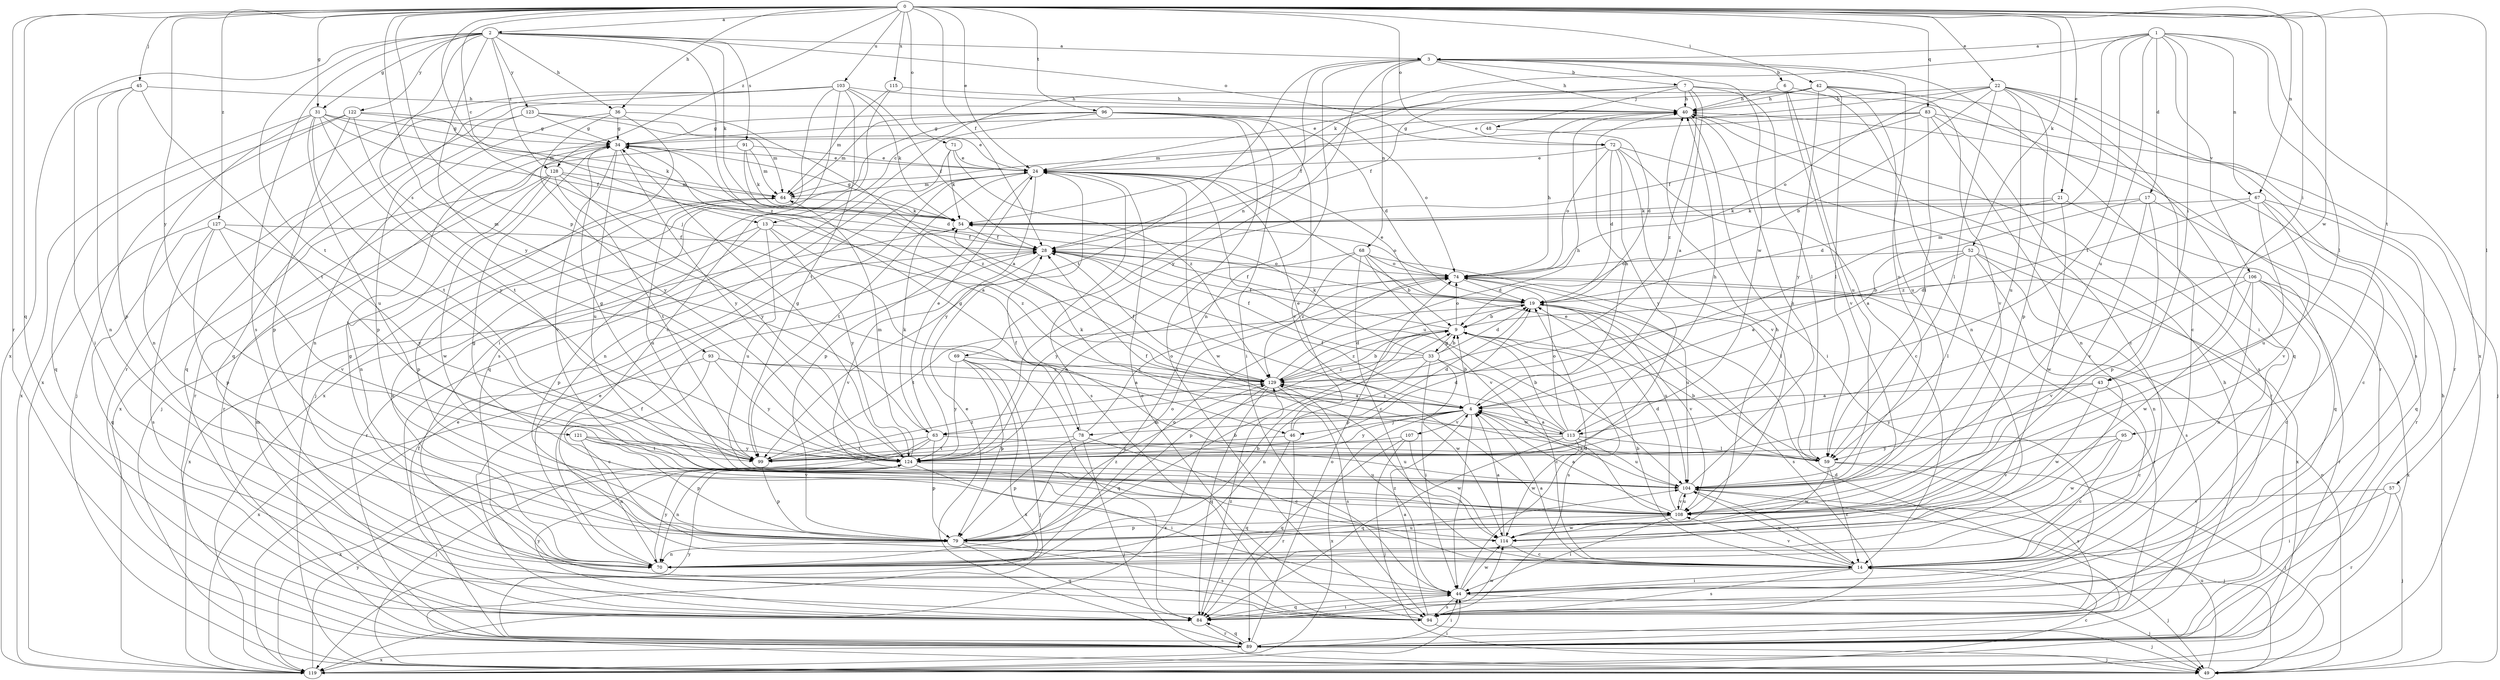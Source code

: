 strict digraph  {
0;
1;
2;
3;
4;
6;
7;
9;
13;
14;
17;
19;
21;
22;
24;
28;
31;
33;
34;
36;
40;
42;
43;
44;
45;
46;
48;
49;
52;
54;
57;
59;
63;
64;
67;
68;
69;
70;
71;
72;
74;
78;
79;
83;
84;
89;
91;
93;
94;
95;
96;
99;
103;
104;
106;
107;
108;
113;
114;
115;
119;
121;
122;
123;
124;
127;
128;
129;
0 -> 2  [label=a];
0 -> 13  [label=c];
0 -> 21  [label=e];
0 -> 22  [label=e];
0 -> 24  [label=e];
0 -> 28  [label=f];
0 -> 31  [label=g];
0 -> 36  [label=h];
0 -> 42  [label=i];
0 -> 43  [label=i];
0 -> 45  [label=j];
0 -> 46  [label=j];
0 -> 52  [label=k];
0 -> 57  [label=l];
0 -> 63  [label=m];
0 -> 67  [label=n];
0 -> 71  [label=o];
0 -> 72  [label=o];
0 -> 78  [label=p];
0 -> 83  [label=q];
0 -> 84  [label=q];
0 -> 89  [label=r];
0 -> 95  [label=t];
0 -> 96  [label=t];
0 -> 103  [label=u];
0 -> 113  [label=w];
0 -> 115  [label=x];
0 -> 121  [label=y];
0 -> 127  [label=z];
0 -> 128  [label=z];
1 -> 3  [label=a];
1 -> 17  [label=d];
1 -> 43  [label=i];
1 -> 54  [label=k];
1 -> 59  [label=l];
1 -> 63  [label=m];
1 -> 67  [label=n];
1 -> 99  [label=t];
1 -> 104  [label=u];
1 -> 106  [label=v];
1 -> 119  [label=x];
2 -> 3  [label=a];
2 -> 31  [label=g];
2 -> 36  [label=h];
2 -> 54  [label=k];
2 -> 72  [label=o];
2 -> 91  [label=s];
2 -> 93  [label=s];
2 -> 94  [label=s];
2 -> 99  [label=t];
2 -> 119  [label=x];
2 -> 122  [label=y];
2 -> 123  [label=y];
2 -> 124  [label=y];
2 -> 128  [label=z];
2 -> 129  [label=z];
3 -> 6  [label=b];
3 -> 7  [label=b];
3 -> 40  [label=h];
3 -> 44  [label=i];
3 -> 68  [label=n];
3 -> 69  [label=n];
3 -> 70  [label=n];
3 -> 99  [label=t];
3 -> 104  [label=u];
3 -> 113  [label=w];
3 -> 124  [label=y];
4 -> 9  [label=b];
4 -> 40  [label=h];
4 -> 44  [label=i];
4 -> 46  [label=j];
4 -> 63  [label=m];
4 -> 78  [label=p];
4 -> 107  [label=v];
4 -> 113  [label=w];
4 -> 119  [label=x];
4 -> 124  [label=y];
4 -> 129  [label=z];
6 -> 40  [label=h];
6 -> 70  [label=n];
6 -> 104  [label=u];
6 -> 108  [label=v];
7 -> 4  [label=a];
7 -> 13  [label=c];
7 -> 28  [label=f];
7 -> 40  [label=h];
7 -> 48  [label=j];
7 -> 59  [label=l];
7 -> 89  [label=r];
7 -> 129  [label=z];
9 -> 28  [label=f];
9 -> 33  [label=g];
9 -> 74  [label=o];
9 -> 79  [label=p];
9 -> 94  [label=s];
9 -> 129  [label=z];
13 -> 28  [label=f];
13 -> 70  [label=n];
13 -> 79  [label=p];
13 -> 104  [label=u];
13 -> 124  [label=y];
13 -> 129  [label=z];
14 -> 4  [label=a];
14 -> 9  [label=b];
14 -> 44  [label=i];
14 -> 49  [label=j];
14 -> 94  [label=s];
14 -> 104  [label=u];
14 -> 108  [label=v];
17 -> 4  [label=a];
17 -> 54  [label=k];
17 -> 79  [label=p];
17 -> 89  [label=r];
17 -> 108  [label=v];
19 -> 9  [label=b];
19 -> 24  [label=e];
19 -> 28  [label=f];
19 -> 94  [label=s];
19 -> 99  [label=t];
19 -> 104  [label=u];
19 -> 108  [label=v];
21 -> 19  [label=d];
21 -> 54  [label=k];
21 -> 84  [label=q];
21 -> 114  [label=w];
22 -> 9  [label=b];
22 -> 14  [label=c];
22 -> 24  [label=e];
22 -> 40  [label=h];
22 -> 59  [label=l];
22 -> 74  [label=o];
22 -> 79  [label=p];
22 -> 89  [label=r];
22 -> 94  [label=s];
22 -> 104  [label=u];
24 -> 64  [label=m];
24 -> 79  [label=p];
24 -> 94  [label=s];
24 -> 99  [label=t];
24 -> 104  [label=u];
24 -> 114  [label=w];
24 -> 124  [label=y];
28 -> 74  [label=o];
28 -> 108  [label=v];
28 -> 119  [label=x];
31 -> 28  [label=f];
31 -> 34  [label=g];
31 -> 64  [label=m];
31 -> 70  [label=n];
31 -> 99  [label=t];
31 -> 104  [label=u];
31 -> 119  [label=x];
31 -> 124  [label=y];
33 -> 9  [label=b];
33 -> 14  [label=c];
33 -> 19  [label=d];
33 -> 28  [label=f];
33 -> 44  [label=i];
33 -> 54  [label=k];
33 -> 70  [label=n];
33 -> 114  [label=w];
33 -> 129  [label=z];
34 -> 24  [label=e];
34 -> 49  [label=j];
34 -> 89  [label=r];
34 -> 104  [label=u];
34 -> 108  [label=v];
34 -> 124  [label=y];
34 -> 129  [label=z];
36 -> 4  [label=a];
36 -> 34  [label=g];
36 -> 49  [label=j];
36 -> 70  [label=n];
36 -> 124  [label=y];
40 -> 34  [label=g];
40 -> 44  [label=i];
40 -> 94  [label=s];
42 -> 24  [label=e];
42 -> 28  [label=f];
42 -> 40  [label=h];
42 -> 59  [label=l];
42 -> 84  [label=q];
42 -> 104  [label=u];
42 -> 108  [label=v];
42 -> 124  [label=y];
43 -> 4  [label=a];
43 -> 14  [label=c];
43 -> 114  [label=w];
43 -> 124  [label=y];
44 -> 19  [label=d];
44 -> 49  [label=j];
44 -> 84  [label=q];
44 -> 94  [label=s];
44 -> 114  [label=w];
44 -> 129  [label=z];
45 -> 40  [label=h];
45 -> 44  [label=i];
45 -> 70  [label=n];
45 -> 79  [label=p];
45 -> 99  [label=t];
46 -> 19  [label=d];
46 -> 24  [label=e];
46 -> 84  [label=q];
46 -> 89  [label=r];
46 -> 124  [label=y];
48 -> 19  [label=d];
49 -> 40  [label=h];
49 -> 74  [label=o];
49 -> 104  [label=u];
52 -> 4  [label=a];
52 -> 9  [label=b];
52 -> 59  [label=l];
52 -> 70  [label=n];
52 -> 74  [label=o];
52 -> 94  [label=s];
52 -> 119  [label=x];
54 -> 28  [label=f];
54 -> 34  [label=g];
54 -> 74  [label=o];
54 -> 89  [label=r];
57 -> 44  [label=i];
57 -> 49  [label=j];
57 -> 89  [label=r];
57 -> 108  [label=v];
59 -> 9  [label=b];
59 -> 14  [label=c];
59 -> 24  [label=e];
59 -> 28  [label=f];
59 -> 34  [label=g];
59 -> 49  [label=j];
59 -> 94  [label=s];
59 -> 114  [label=w];
63 -> 24  [label=e];
63 -> 49  [label=j];
63 -> 54  [label=k];
63 -> 79  [label=p];
63 -> 99  [label=t];
63 -> 104  [label=u];
63 -> 119  [label=x];
64 -> 54  [label=k];
64 -> 79  [label=p];
64 -> 104  [label=u];
67 -> 14  [label=c];
67 -> 54  [label=k];
67 -> 84  [label=q];
67 -> 104  [label=u];
67 -> 108  [label=v];
67 -> 129  [label=z];
68 -> 9  [label=b];
68 -> 14  [label=c];
68 -> 59  [label=l];
68 -> 74  [label=o];
68 -> 108  [label=v];
68 -> 124  [label=y];
68 -> 129  [label=z];
69 -> 49  [label=j];
69 -> 79  [label=p];
69 -> 84  [label=q];
69 -> 119  [label=x];
69 -> 124  [label=y];
69 -> 129  [label=z];
70 -> 9  [label=b];
70 -> 28  [label=f];
70 -> 34  [label=g];
70 -> 74  [label=o];
70 -> 104  [label=u];
70 -> 124  [label=y];
71 -> 24  [label=e];
71 -> 54  [label=k];
71 -> 70  [label=n];
71 -> 129  [label=z];
72 -> 14  [label=c];
72 -> 19  [label=d];
72 -> 24  [label=e];
72 -> 74  [label=o];
72 -> 89  [label=r];
72 -> 108  [label=v];
72 -> 124  [label=y];
74 -> 19  [label=d];
74 -> 40  [label=h];
74 -> 89  [label=r];
74 -> 104  [label=u];
78 -> 14  [label=c];
78 -> 28  [label=f];
78 -> 49  [label=j];
78 -> 74  [label=o];
78 -> 79  [label=p];
78 -> 99  [label=t];
79 -> 9  [label=b];
79 -> 40  [label=h];
79 -> 70  [label=n];
79 -> 74  [label=o];
79 -> 84  [label=q];
79 -> 94  [label=s];
79 -> 129  [label=z];
83 -> 14  [label=c];
83 -> 28  [label=f];
83 -> 34  [label=g];
83 -> 49  [label=j];
83 -> 59  [label=l];
83 -> 64  [label=m];
83 -> 70  [label=n];
84 -> 24  [label=e];
84 -> 44  [label=i];
84 -> 89  [label=r];
84 -> 114  [label=w];
84 -> 124  [label=y];
84 -> 129  [label=z];
89 -> 19  [label=d];
89 -> 24  [label=e];
89 -> 28  [label=f];
89 -> 40  [label=h];
89 -> 44  [label=i];
89 -> 49  [label=j];
89 -> 64  [label=m];
89 -> 74  [label=o];
89 -> 84  [label=q];
89 -> 119  [label=x];
89 -> 124  [label=y];
91 -> 19  [label=d];
91 -> 24  [label=e];
91 -> 54  [label=k];
91 -> 64  [label=m];
91 -> 119  [label=x];
93 -> 4  [label=a];
93 -> 14  [label=c];
93 -> 119  [label=x];
93 -> 124  [label=y];
93 -> 129  [label=z];
94 -> 4  [label=a];
94 -> 24  [label=e];
94 -> 49  [label=j];
95 -> 14  [label=c];
95 -> 108  [label=v];
95 -> 114  [label=w];
95 -> 124  [label=y];
96 -> 19  [label=d];
96 -> 34  [label=g];
96 -> 44  [label=i];
96 -> 64  [label=m];
96 -> 74  [label=o];
96 -> 84  [label=q];
96 -> 94  [label=s];
96 -> 108  [label=v];
96 -> 119  [label=x];
99 -> 34  [label=g];
99 -> 79  [label=p];
99 -> 129  [label=z];
103 -> 28  [label=f];
103 -> 40  [label=h];
103 -> 44  [label=i];
103 -> 54  [label=k];
103 -> 84  [label=q];
103 -> 89  [label=r];
103 -> 94  [label=s];
103 -> 99  [label=t];
103 -> 119  [label=x];
104 -> 4  [label=a];
104 -> 14  [label=c];
104 -> 40  [label=h];
104 -> 49  [label=j];
104 -> 108  [label=v];
106 -> 14  [label=c];
106 -> 19  [label=d];
106 -> 70  [label=n];
106 -> 89  [label=r];
106 -> 108  [label=v];
106 -> 114  [label=w];
106 -> 119  [label=x];
107 -> 49  [label=j];
107 -> 84  [label=q];
107 -> 99  [label=t];
107 -> 114  [label=w];
108 -> 4  [label=a];
108 -> 19  [label=d];
108 -> 44  [label=i];
108 -> 79  [label=p];
108 -> 104  [label=u];
108 -> 114  [label=w];
113 -> 4  [label=a];
113 -> 9  [label=b];
113 -> 28  [label=f];
113 -> 40  [label=h];
113 -> 54  [label=k];
113 -> 59  [label=l];
113 -> 74  [label=o];
113 -> 84  [label=q];
113 -> 99  [label=t];
113 -> 104  [label=u];
113 -> 114  [label=w];
114 -> 4  [label=a];
114 -> 14  [label=c];
114 -> 34  [label=g];
115 -> 14  [label=c];
115 -> 40  [label=h];
115 -> 64  [label=m];
119 -> 14  [label=c];
119 -> 24  [label=e];
119 -> 44  [label=i];
119 -> 124  [label=y];
121 -> 70  [label=n];
121 -> 79  [label=p];
121 -> 99  [label=t];
121 -> 108  [label=v];
121 -> 124  [label=y];
122 -> 34  [label=g];
122 -> 49  [label=j];
122 -> 54  [label=k];
122 -> 79  [label=p];
122 -> 84  [label=q];
122 -> 99  [label=t];
123 -> 24  [label=e];
123 -> 34  [label=g];
123 -> 64  [label=m];
123 -> 79  [label=p];
123 -> 84  [label=q];
124 -> 19  [label=d];
124 -> 34  [label=g];
124 -> 44  [label=i];
124 -> 64  [label=m];
124 -> 70  [label=n];
124 -> 74  [label=o];
124 -> 104  [label=u];
127 -> 28  [label=f];
127 -> 79  [label=p];
127 -> 84  [label=q];
127 -> 94  [label=s];
127 -> 108  [label=v];
127 -> 124  [label=y];
128 -> 4  [label=a];
128 -> 64  [label=m];
128 -> 70  [label=n];
128 -> 89  [label=r];
128 -> 99  [label=t];
128 -> 114  [label=w];
128 -> 124  [label=y];
129 -> 4  [label=a];
129 -> 9  [label=b];
129 -> 19  [label=d];
129 -> 28  [label=f];
129 -> 40  [label=h];
129 -> 84  [label=q];
129 -> 94  [label=s];
129 -> 119  [label=x];
}
